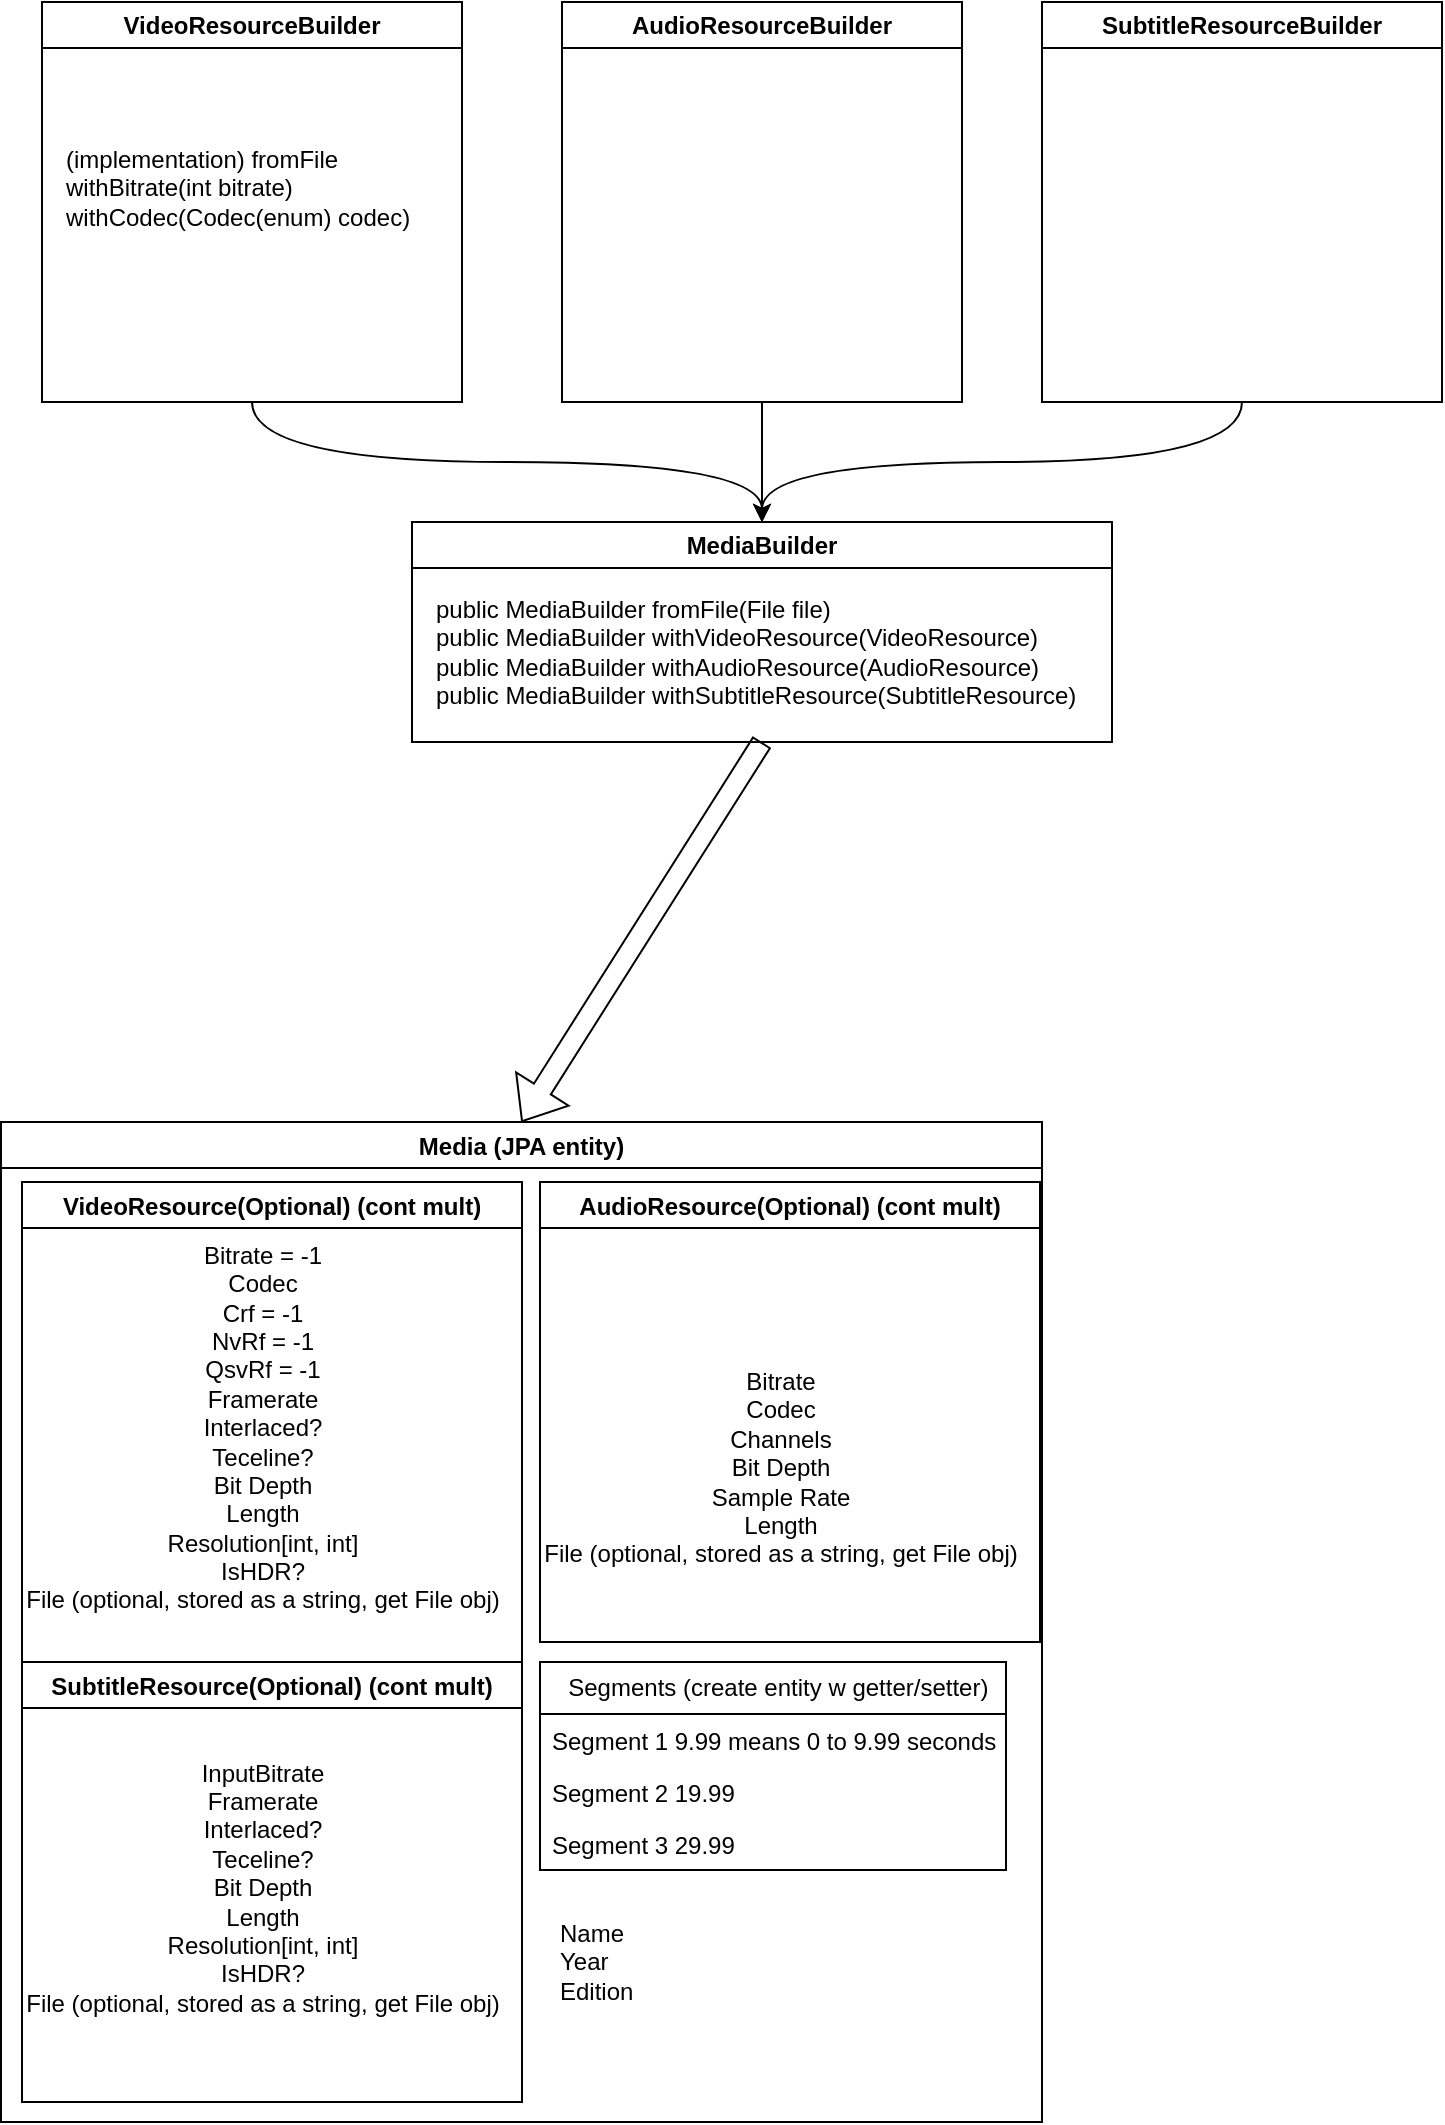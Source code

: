 <mxfile version="21.7.2" type="github">
  <diagram name="Page-1" id="f0DqxVU4n79ps42XZA6x">
    <mxGraphModel dx="356" dy="229" grid="1" gridSize="10" guides="1" tooltips="1" connect="1" arrows="1" fold="1" page="1" pageScale="1" pageWidth="850" pageHeight="1100" math="0" shadow="0">
      <root>
        <mxCell id="0" />
        <mxCell id="1" parent="0" />
        <mxCell id="iICr8pPdVY2_rQM_-BbZ-1" value="Media (JPA entity)" style="swimlane;perimeterSpacing=0;rounded=0;" parent="1" vertex="1">
          <mxGeometry x="39.5" y="560" width="520.5" height="500" as="geometry" />
        </mxCell>
        <mxCell id="iICr8pPdVY2_rQM_-BbZ-6" value="VideoResource(Optional) (cont mult)" style="swimlane;" parent="iICr8pPdVY2_rQM_-BbZ-1" vertex="1">
          <mxGeometry x="10.5" y="30" width="250" height="240" as="geometry" />
        </mxCell>
        <mxCell id="iICr8pPdVY2_rQM_-BbZ-7" value="&lt;div&gt;Bitrate = -1&lt;br&gt;&lt;/div&gt;&lt;div&gt;Codec&lt;/div&gt;&lt;div&gt;Crf = -1&lt;/div&gt;&lt;div&gt;NvRf = -1&lt;/div&gt;&lt;div&gt;QsvRf = -1&lt;br&gt;&lt;/div&gt;&lt;div&gt;Framerate&lt;/div&gt;&lt;div&gt;Interlaced?&lt;/div&gt;&lt;div&gt;Teceline?&lt;/div&gt;&lt;div&gt;Bit Depth&lt;/div&gt;&lt;div&gt;Length&lt;/div&gt;&lt;div&gt;Resolution[int, int]&lt;/div&gt;&lt;div&gt;IsHDR?&lt;/div&gt;&lt;div&gt;File (optional, stored as a string, get File obj)&lt;br&gt;&lt;/div&gt;&lt;div&gt;&lt;br&gt;&lt;/div&gt;" style="text;html=1;align=center;verticalAlign=middle;resizable=0;points=[];autosize=1;strokeColor=none;fillColor=none;" parent="iICr8pPdVY2_rQM_-BbZ-6" vertex="1">
          <mxGeometry x="-10" y="20" width="260" height="220" as="geometry" />
        </mxCell>
        <mxCell id="iICr8pPdVY2_rQM_-BbZ-9" value="AudioResource(Optional) (cont mult)" style="swimlane;" parent="iICr8pPdVY2_rQM_-BbZ-1" vertex="1">
          <mxGeometry x="269.5" y="30" width="250" height="230" as="geometry" />
        </mxCell>
        <mxCell id="iICr8pPdVY2_rQM_-BbZ-10" value="&lt;div&gt;Bitrate&lt;/div&gt;&lt;div&gt;Codec&lt;br&gt;&lt;/div&gt;&lt;div&gt;Channels&lt;br&gt;&lt;/div&gt;&lt;div&gt;Bit Depth&lt;/div&gt;&lt;div&gt;Sample Rate&lt;br&gt;&lt;/div&gt;&lt;div&gt;Length&lt;/div&gt;&lt;div&gt;File (optional, stored as a string, get File obj)&lt;/div&gt;&lt;div&gt;&lt;br&gt;&lt;/div&gt;" style="text;html=1;align=center;verticalAlign=middle;resizable=0;points=[];autosize=1;strokeColor=none;fillColor=none;" parent="iICr8pPdVY2_rQM_-BbZ-9" vertex="1">
          <mxGeometry x="-10" y="85" width="260" height="130" as="geometry" />
        </mxCell>
        <mxCell id="iICr8pPdVY2_rQM_-BbZ-11" value="SubtitleResource(Optional) (cont mult)" style="swimlane;" parent="iICr8pPdVY2_rQM_-BbZ-1" vertex="1">
          <mxGeometry x="10.5" y="270" width="250" height="220" as="geometry" />
        </mxCell>
        <mxCell id="iICr8pPdVY2_rQM_-BbZ-12" value="&lt;div&gt;InputBitrate&lt;/div&gt;&lt;div&gt;Framerate&lt;/div&gt;&lt;div&gt;Interlaced?&lt;/div&gt;&lt;div&gt;Teceline?&lt;/div&gt;&lt;div&gt;Bit Depth&lt;/div&gt;&lt;div&gt;Length&lt;/div&gt;&lt;div&gt;Resolution[int, int]&lt;/div&gt;&lt;div&gt;IsHDR?&lt;/div&gt;&lt;div&gt;File (optional, stored as a string, get File obj)&lt;/div&gt;&lt;div&gt;&lt;br&gt;&lt;/div&gt;" style="text;html=1;align=center;verticalAlign=middle;resizable=0;points=[];autosize=1;strokeColor=none;fillColor=none;" parent="iICr8pPdVY2_rQM_-BbZ-11" vertex="1">
          <mxGeometry x="-10" y="40" width="260" height="160" as="geometry" />
        </mxCell>
        <mxCell id="iICr8pPdVY2_rQM_-BbZ-13" value="&amp;nbsp;Segments (create entity w getter/setter)" style="swimlane;fontStyle=0;childLayout=stackLayout;horizontal=1;startSize=26;fillColor=none;horizontalStack=0;resizeParent=1;resizeParentMax=0;resizeLast=0;collapsible=1;marginBottom=0;html=1;" parent="iICr8pPdVY2_rQM_-BbZ-1" vertex="1">
          <mxGeometry x="269.5" y="270" width="233" height="104" as="geometry" />
        </mxCell>
        <mxCell id="iICr8pPdVY2_rQM_-BbZ-14" value="Segment 1 9.99 means 0 to 9.99 seconds" style="text;strokeColor=none;fillColor=none;align=left;verticalAlign=top;spacingLeft=4;spacingRight=4;overflow=hidden;rotatable=0;points=[[0,0.5],[1,0.5]];portConstraint=eastwest;whiteSpace=wrap;html=1;" parent="iICr8pPdVY2_rQM_-BbZ-13" vertex="1">
          <mxGeometry y="26" width="233" height="26" as="geometry" />
        </mxCell>
        <mxCell id="iICr8pPdVY2_rQM_-BbZ-15" value="Segment 2 19.99" style="text;strokeColor=none;fillColor=none;align=left;verticalAlign=top;spacingLeft=4;spacingRight=4;overflow=hidden;rotatable=0;points=[[0,0.5],[1,0.5]];portConstraint=eastwest;whiteSpace=wrap;html=1;" parent="iICr8pPdVY2_rQM_-BbZ-13" vertex="1">
          <mxGeometry y="52" width="233" height="26" as="geometry" />
        </mxCell>
        <mxCell id="iICr8pPdVY2_rQM_-BbZ-16" value="&lt;div&gt;Segment 3 29.99&lt;/div&gt;" style="text;strokeColor=none;fillColor=none;align=left;verticalAlign=top;spacingLeft=4;spacingRight=4;overflow=hidden;rotatable=0;points=[[0,0.5],[1,0.5]];portConstraint=eastwest;whiteSpace=wrap;html=1;" parent="iICr8pPdVY2_rQM_-BbZ-13" vertex="1">
          <mxGeometry y="78" width="233" height="26" as="geometry" />
        </mxCell>
        <mxCell id="iICr8pPdVY2_rQM_-BbZ-20" value="&lt;div&gt;Name&lt;/div&gt;&lt;div&gt;Year&lt;/div&gt;&lt;div&gt;Edition&lt;br&gt;&lt;/div&gt;" style="text;html=1;align=left;verticalAlign=middle;resizable=0;points=[];autosize=1;strokeColor=none;fillColor=none;" parent="iICr8pPdVY2_rQM_-BbZ-1" vertex="1">
          <mxGeometry x="277" y="390" width="60" height="60" as="geometry" />
        </mxCell>
        <mxCell id="qK8T354G06c9aEnAW-Ob-2" value="MediaBuilder" style="swimlane;whiteSpace=wrap;html=1;" vertex="1" parent="1">
          <mxGeometry x="245" y="260" width="350" height="110" as="geometry" />
        </mxCell>
        <mxCell id="qK8T354G06c9aEnAW-Ob-16" value="&lt;div&gt;public MediaBuilder fromFile(File file)&lt;/div&gt;&lt;div&gt;public MediaBuilder withVideoResource(VideoResource)&lt;/div&gt;&lt;div&gt;public MediaBuilder withAudioResource(AudioResource)&lt;/div&gt;&lt;div&gt;public MediaBuilder withSubtitleResource(SubtitleResource)&lt;br&gt;&lt;/div&gt;" style="text;html=1;align=left;verticalAlign=middle;resizable=0;points=[];autosize=1;strokeColor=none;fillColor=none;" vertex="1" parent="qK8T354G06c9aEnAW-Ob-2">
          <mxGeometry x="10" y="30" width="340" height="70" as="geometry" />
        </mxCell>
        <mxCell id="qK8T354G06c9aEnAW-Ob-23" style="edgeStyle=orthogonalEdgeStyle;rounded=0;orthogonalLoop=1;jettySize=auto;html=1;exitX=0.5;exitY=1;exitDx=0;exitDy=0;entryX=0.5;entryY=0;entryDx=0;entryDy=0;curved=1;" edge="1" parent="1" source="qK8T354G06c9aEnAW-Ob-17" target="qK8T354G06c9aEnAW-Ob-2">
          <mxGeometry relative="1" as="geometry" />
        </mxCell>
        <mxCell id="qK8T354G06c9aEnAW-Ob-17" value="VideoResourceBuilder" style="swimlane;whiteSpace=wrap;html=1;" vertex="1" parent="1">
          <mxGeometry x="60" width="210" height="200" as="geometry" />
        </mxCell>
        <mxCell id="qK8T354G06c9aEnAW-Ob-27" value="&lt;div align=&quot;left&quot;&gt;(implementation) fromFile&lt;/div&gt;&lt;div align=&quot;left&quot;&gt;withBitrate(int bitrate)&lt;/div&gt;&lt;div align=&quot;left&quot;&gt;withCodec(Codec(enum) codec)&lt;/div&gt;&lt;div align=&quot;left&quot;&gt;&lt;br&gt;&lt;/div&gt;" style="text;html=1;align=left;verticalAlign=middle;resizable=0;points=[];autosize=1;strokeColor=none;fillColor=none;" vertex="1" parent="qK8T354G06c9aEnAW-Ob-17">
          <mxGeometry x="10" y="65" width="200" height="70" as="geometry" />
        </mxCell>
        <mxCell id="qK8T354G06c9aEnAW-Ob-21" style="edgeStyle=orthogonalEdgeStyle;rounded=0;orthogonalLoop=1;jettySize=auto;html=1;exitX=0.5;exitY=1;exitDx=0;exitDy=0;entryX=0.5;entryY=0;entryDx=0;entryDy=0;curved=1;" edge="1" parent="1" source="qK8T354G06c9aEnAW-Ob-18" target="qK8T354G06c9aEnAW-Ob-2">
          <mxGeometry relative="1" as="geometry" />
        </mxCell>
        <mxCell id="qK8T354G06c9aEnAW-Ob-18" value="AudioResourceBuilder" style="swimlane;whiteSpace=wrap;html=1;" vertex="1" parent="1">
          <mxGeometry x="320" width="200" height="200" as="geometry" />
        </mxCell>
        <mxCell id="qK8T354G06c9aEnAW-Ob-22" style="edgeStyle=orthogonalEdgeStyle;rounded=0;orthogonalLoop=1;jettySize=auto;html=1;exitX=0.5;exitY=1;exitDx=0;exitDy=0;entryX=0.5;entryY=0;entryDx=0;entryDy=0;curved=1;" edge="1" parent="1" source="qK8T354G06c9aEnAW-Ob-19" target="qK8T354G06c9aEnAW-Ob-2">
          <mxGeometry relative="1" as="geometry" />
        </mxCell>
        <mxCell id="qK8T354G06c9aEnAW-Ob-19" value="SubtitleResourceBuilder" style="swimlane;whiteSpace=wrap;html=1;" vertex="1" parent="1">
          <mxGeometry x="560" width="200" height="200" as="geometry" />
        </mxCell>
        <mxCell id="qK8T354G06c9aEnAW-Ob-25" value="" style="shape=flexArrow;endArrow=classic;html=1;rounded=0;exitX=0.5;exitY=1;exitDx=0;exitDy=0;entryX=0.5;entryY=0;entryDx=0;entryDy=0;" edge="1" parent="1" source="qK8T354G06c9aEnAW-Ob-2" target="iICr8pPdVY2_rQM_-BbZ-1">
          <mxGeometry width="50" height="50" relative="1" as="geometry">
            <mxPoint x="450" y="570" as="sourcePoint" />
            <mxPoint x="500" y="520" as="targetPoint" />
          </mxGeometry>
        </mxCell>
      </root>
    </mxGraphModel>
  </diagram>
</mxfile>
